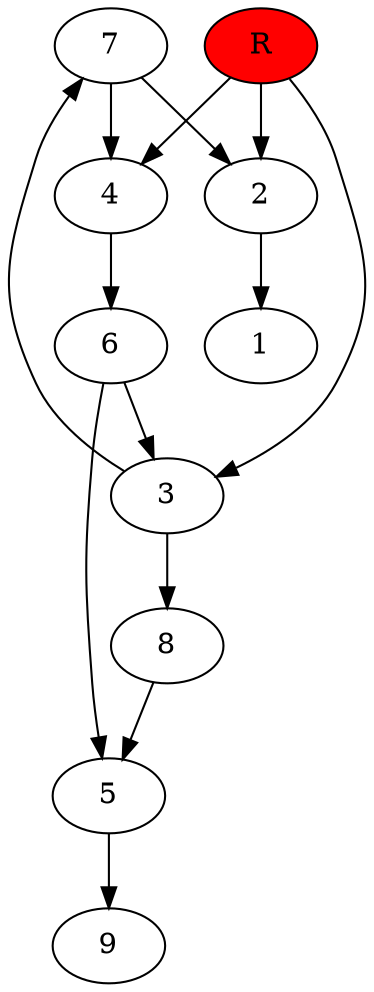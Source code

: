 digraph prb8321 {
	1
	2
	3
	4
	5
	6
	7
	8
	R [fillcolor="#ff0000" style=filled]
	2 -> 1
	3 -> 7
	3 -> 8
	4 -> 6
	5 -> 9
	6 -> 3
	6 -> 5
	7 -> 2
	7 -> 4
	8 -> 5
	R -> 2
	R -> 3
	R -> 4
}
